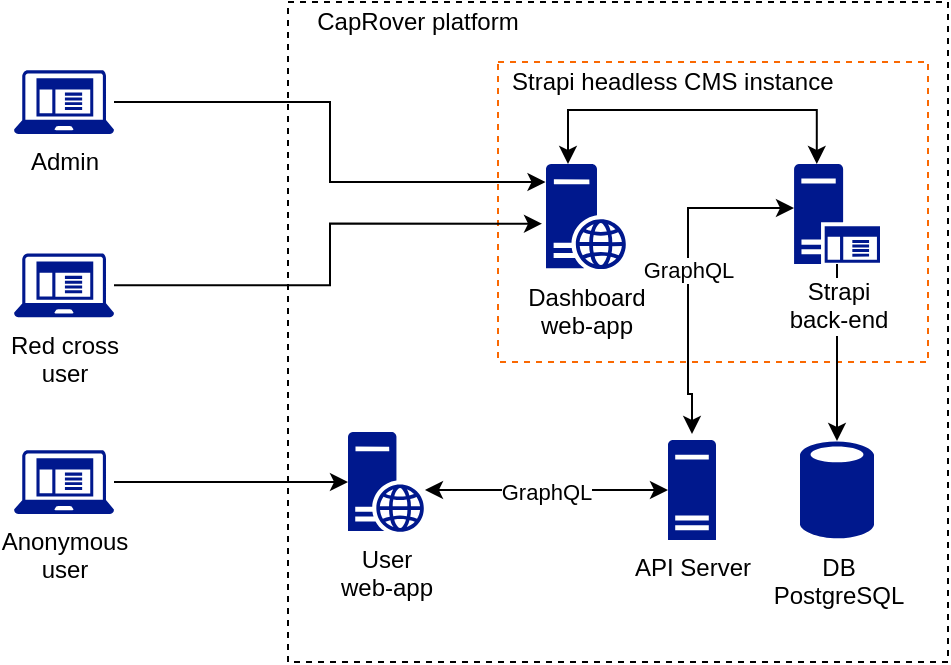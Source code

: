 <mxfile version="21.3.7" type="device">
  <diagram name="Seite-1" id="MZ1kUDQN69AVvS5dY7NI">
    <mxGraphModel dx="393" dy="327" grid="1" gridSize="10" guides="1" tooltips="1" connect="1" arrows="1" fold="1" page="1" pageScale="1" pageWidth="827" pageHeight="1169" math="0" shadow="0">
      <root>
        <mxCell id="0" />
        <mxCell id="1" parent="0" />
        <mxCell id="RoIQPY_eQTx0TuyWY-SE-10" value="" style="rounded=0;whiteSpace=wrap;html=1;fillColor=none;dashed=1;fontColor=#ffffff;strokeColor=#fa6801;" parent="1" vertex="1">
          <mxGeometry x="405" y="280" width="215" height="150" as="geometry" />
        </mxCell>
        <mxCell id="i2HNRhGh6LUMWlGT2oV3-36" value="" style="whiteSpace=wrap;html=1;aspect=fixed;fillColor=none;dashed=1;" parent="1" vertex="1">
          <mxGeometry x="300" y="250" width="330" height="330" as="geometry" />
        </mxCell>
        <mxCell id="i2HNRhGh6LUMWlGT2oV3-32" style="edgeStyle=orthogonalEdgeStyle;rounded=0;orthogonalLoop=1;jettySize=auto;html=1;entryX=0;entryY=0.5;entryDx=0;entryDy=0;entryPerimeter=0;" parent="1" source="i2HNRhGh6LUMWlGT2oV3-5" target="i2HNRhGh6LUMWlGT2oV3-22" edge="1">
          <mxGeometry relative="1" as="geometry" />
        </mxCell>
        <mxCell id="i2HNRhGh6LUMWlGT2oV3-5" value="Anonymous&lt;br&gt;user" style="sketch=0;aspect=fixed;pointerEvents=1;shadow=0;dashed=0;html=1;strokeColor=none;labelPosition=center;verticalLabelPosition=bottom;verticalAlign=top;align=center;fillColor=#00188D;shape=mxgraph.mscae.enterprise.client_application" parent="1" vertex="1">
          <mxGeometry x="163" y="474" width="50" height="32" as="geometry" />
        </mxCell>
        <mxCell id="RoIQPY_eQTx0TuyWY-SE-8" style="edgeStyle=orthogonalEdgeStyle;rounded=0;orthogonalLoop=1;jettySize=auto;html=1;entryX=-0.05;entryY=0.567;entryDx=0;entryDy=0;entryPerimeter=0;" parent="1" source="i2HNRhGh6LUMWlGT2oV3-6" target="i2HNRhGh6LUMWlGT2oV3-24" edge="1">
          <mxGeometry relative="1" as="geometry" />
        </mxCell>
        <mxCell id="i2HNRhGh6LUMWlGT2oV3-6" value="Red cross&lt;br&gt;user" style="sketch=0;aspect=fixed;pointerEvents=1;shadow=0;dashed=0;html=1;strokeColor=none;labelPosition=center;verticalLabelPosition=bottom;verticalAlign=top;align=center;fillColor=#00188D;shape=mxgraph.mscae.enterprise.client_application" parent="1" vertex="1">
          <mxGeometry x="163" y="375.63" width="50" height="32" as="geometry" />
        </mxCell>
        <mxCell id="i2HNRhGh6LUMWlGT2oV3-27" style="edgeStyle=orthogonalEdgeStyle;rounded=0;orthogonalLoop=1;jettySize=auto;html=1;entryX=-0.006;entryY=0.171;entryDx=0;entryDy=0;entryPerimeter=0;" parent="1" source="i2HNRhGh6LUMWlGT2oV3-8" target="i2HNRhGh6LUMWlGT2oV3-24" edge="1">
          <mxGeometry relative="1" as="geometry" />
        </mxCell>
        <mxCell id="i2HNRhGh6LUMWlGT2oV3-8" value="Admin" style="sketch=0;aspect=fixed;pointerEvents=1;shadow=0;dashed=0;html=1;strokeColor=none;labelPosition=center;verticalLabelPosition=bottom;verticalAlign=top;align=center;fillColor=#00188D;shape=mxgraph.mscae.enterprise.client_application" parent="1" vertex="1">
          <mxGeometry x="163" y="284" width="50" height="32" as="geometry" />
        </mxCell>
        <mxCell id="i2HNRhGh6LUMWlGT2oV3-11" value="DB&lt;br&gt;PostgreSQL" style="sketch=0;aspect=fixed;pointerEvents=1;shadow=0;dashed=0;html=1;strokeColor=none;labelPosition=center;verticalLabelPosition=bottom;verticalAlign=top;align=center;fillColor=#00188D;shape=mxgraph.mscae.enterprise.database_generic" parent="1" vertex="1">
          <mxGeometry x="556" y="469" width="37" height="50" as="geometry" />
        </mxCell>
        <mxCell id="i2HNRhGh6LUMWlGT2oV3-41" style="edgeStyle=orthogonalEdgeStyle;rounded=0;orthogonalLoop=1;jettySize=auto;html=1;entryX=1.013;entryY=0.58;entryDx=0;entryDy=0;entryPerimeter=0;startArrow=classic;startFill=1;" parent="1" source="i2HNRhGh6LUMWlGT2oV3-12" target="i2HNRhGh6LUMWlGT2oV3-22" edge="1">
          <mxGeometry relative="1" as="geometry" />
        </mxCell>
        <mxCell id="i2HNRhGh6LUMWlGT2oV3-42" value="GraphQL" style="edgeLabel;html=1;align=center;verticalAlign=middle;resizable=0;points=[];" parent="i2HNRhGh6LUMWlGT2oV3-41" vertex="1" connectable="0">
          <mxGeometry x="0.005" y="1" relative="1" as="geometry">
            <mxPoint as="offset" />
          </mxGeometry>
        </mxCell>
        <mxCell id="i2HNRhGh6LUMWlGT2oV3-20" style="edgeStyle=orthogonalEdgeStyle;rounded=0;orthogonalLoop=1;jettySize=auto;html=1;entryX=0.5;entryY=0.01;entryDx=0;entryDy=0;entryPerimeter=0;" parent="1" source="i2HNRhGh6LUMWlGT2oV3-14" target="i2HNRhGh6LUMWlGT2oV3-11" edge="1">
          <mxGeometry relative="1" as="geometry" />
        </mxCell>
        <mxCell id="i2HNRhGh6LUMWlGT2oV3-14" value="Strapi&lt;br&gt;back-end" style="sketch=0;aspect=fixed;pointerEvents=1;shadow=0;dashed=0;html=1;strokeColor=none;labelPosition=center;verticalLabelPosition=bottom;verticalAlign=top;align=center;fillColor=#00188D;shape=mxgraph.mscae.enterprise.application_server;labelBackgroundColor=default;" parent="1" vertex="1">
          <mxGeometry x="553" y="331" width="43" height="50" as="geometry" />
        </mxCell>
        <mxCell id="i2HNRhGh6LUMWlGT2oV3-22" value="User&lt;br&gt;web-app" style="sketch=0;aspect=fixed;pointerEvents=1;shadow=0;dashed=0;html=1;strokeColor=none;labelPosition=center;verticalLabelPosition=bottom;verticalAlign=top;align=center;fillColor=#00188D;shape=mxgraph.mscae.enterprise.web_server" parent="1" vertex="1">
          <mxGeometry x="330" y="465" width="38" height="50" as="geometry" />
        </mxCell>
        <mxCell id="i2HNRhGh6LUMWlGT2oV3-30" style="edgeStyle=orthogonalEdgeStyle;rounded=0;orthogonalLoop=1;jettySize=auto;html=1;entryX=0.265;entryY=0;entryDx=0;entryDy=0;entryPerimeter=0;startArrow=classic;startFill=1;" parent="1" source="i2HNRhGh6LUMWlGT2oV3-24" target="i2HNRhGh6LUMWlGT2oV3-14" edge="1">
          <mxGeometry relative="1" as="geometry">
            <Array as="points">
              <mxPoint x="440" y="304" />
              <mxPoint x="564" y="304" />
            </Array>
          </mxGeometry>
        </mxCell>
        <mxCell id="i2HNRhGh6LUMWlGT2oV3-24" value="Dashboard&lt;br&gt;web-app" style="sketch=0;aspect=fixed;pointerEvents=1;shadow=0;dashed=0;html=1;strokeColor=none;labelPosition=center;verticalLabelPosition=bottom;verticalAlign=top;align=center;fillColor=#00188D;shape=mxgraph.mscae.enterprise.web_server" parent="1" vertex="1">
          <mxGeometry x="429" y="331" width="40" height="52.63" as="geometry" />
        </mxCell>
        <mxCell id="i2HNRhGh6LUMWlGT2oV3-43" value="CapRover platform" style="rounded=0;whiteSpace=wrap;html=1;fillColor=none;strokeColor=none;" parent="1" vertex="1">
          <mxGeometry x="290" y="250" width="150" height="20" as="geometry" />
        </mxCell>
        <mxCell id="RoIQPY_eQTx0TuyWY-SE-7" value="GraphQL" style="edgeStyle=orthogonalEdgeStyle;rounded=0;orthogonalLoop=1;jettySize=auto;html=1;entryX=0;entryY=0.5;entryDx=0;entryDy=0;entryPerimeter=0;startArrow=classic;startFill=1;" parent="1" edge="1">
          <mxGeometry relative="1" as="geometry">
            <mxPoint x="502" y="466" as="sourcePoint" />
            <mxPoint x="553" y="353" as="targetPoint" />
            <Array as="points">
              <mxPoint x="502" y="446" />
              <mxPoint x="500" y="446" />
              <mxPoint x="500" y="353" />
            </Array>
          </mxGeometry>
        </mxCell>
        <mxCell id="i2HNRhGh6LUMWlGT2oV3-12" value="API Server" style="sketch=0;aspect=fixed;pointerEvents=1;shadow=0;dashed=0;html=1;strokeColor=none;labelPosition=center;verticalLabelPosition=bottom;verticalAlign=top;align=center;fillColor=#00188D;shape=mxgraph.mscae.enterprise.server_generic" parent="1" vertex="1">
          <mxGeometry x="490" y="469" width="24" height="50" as="geometry" />
        </mxCell>
        <mxCell id="RoIQPY_eQTx0TuyWY-SE-11" value="Strapi headless CMS instance" style="rounded=0;whiteSpace=wrap;html=1;fillColor=none;strokeColor=none;align=left;" parent="1" vertex="1">
          <mxGeometry x="410" y="280" width="170" height="20" as="geometry" />
        </mxCell>
      </root>
    </mxGraphModel>
  </diagram>
</mxfile>
